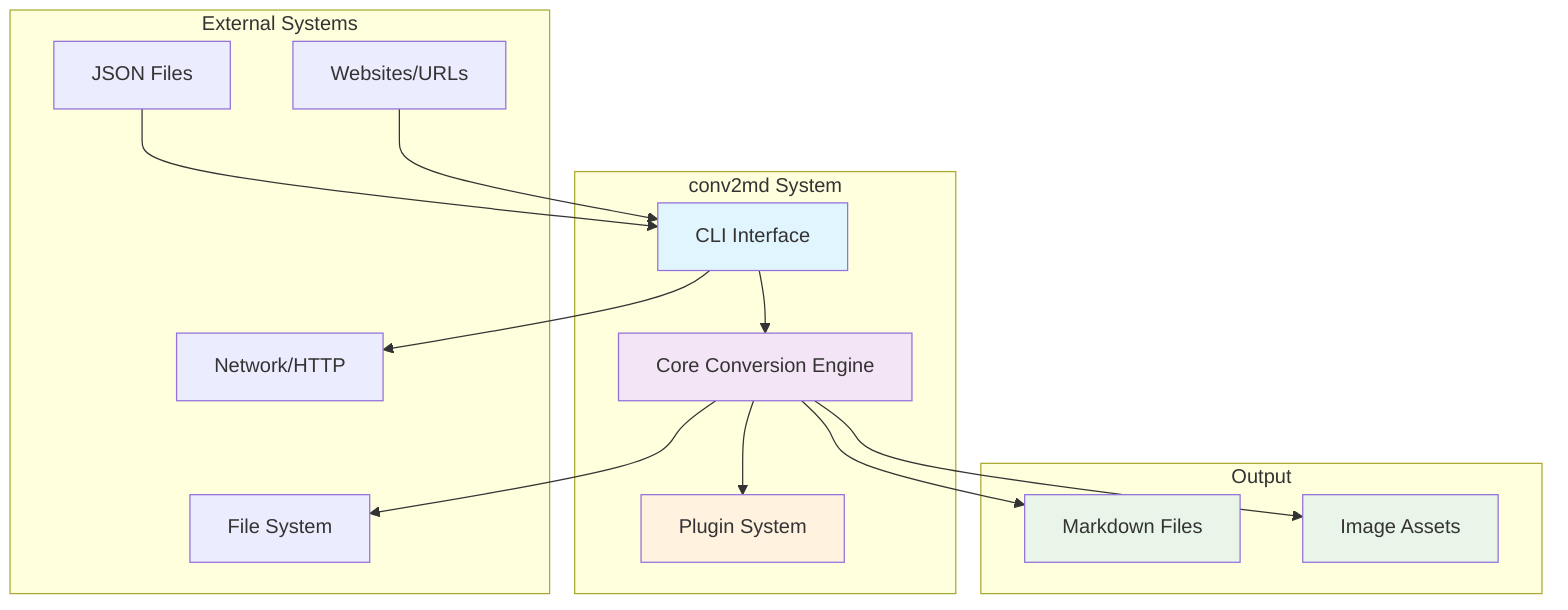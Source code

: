 graph TB
    subgraph "External Systems"
        JSON[JSON Files]
        WEB[Websites/URLs]
        FS[File System]
        NET[Network/HTTP]
    end
    
    subgraph "conv2md System"
        CLI[CLI Interface]
        CORE[Core Conversion Engine]
        PLUGINS[Plugin System]
    end
    
    subgraph "Output"
        MD[Markdown Files]
        ASSETS[Image Assets]
    end
    
    JSON --> CLI
    WEB --> CLI
    CLI --> CORE
    CORE --> PLUGINS
    CORE --> MD
    CORE --> ASSETS
    CORE --> FS
    CLI --> NET
    
    style CLI fill:#e1f5fe
    style CORE fill:#f3e5f5
    style PLUGINS fill:#fff3e0
    style MD fill:#e8f5e8
    style ASSETS fill:#e8f5e8